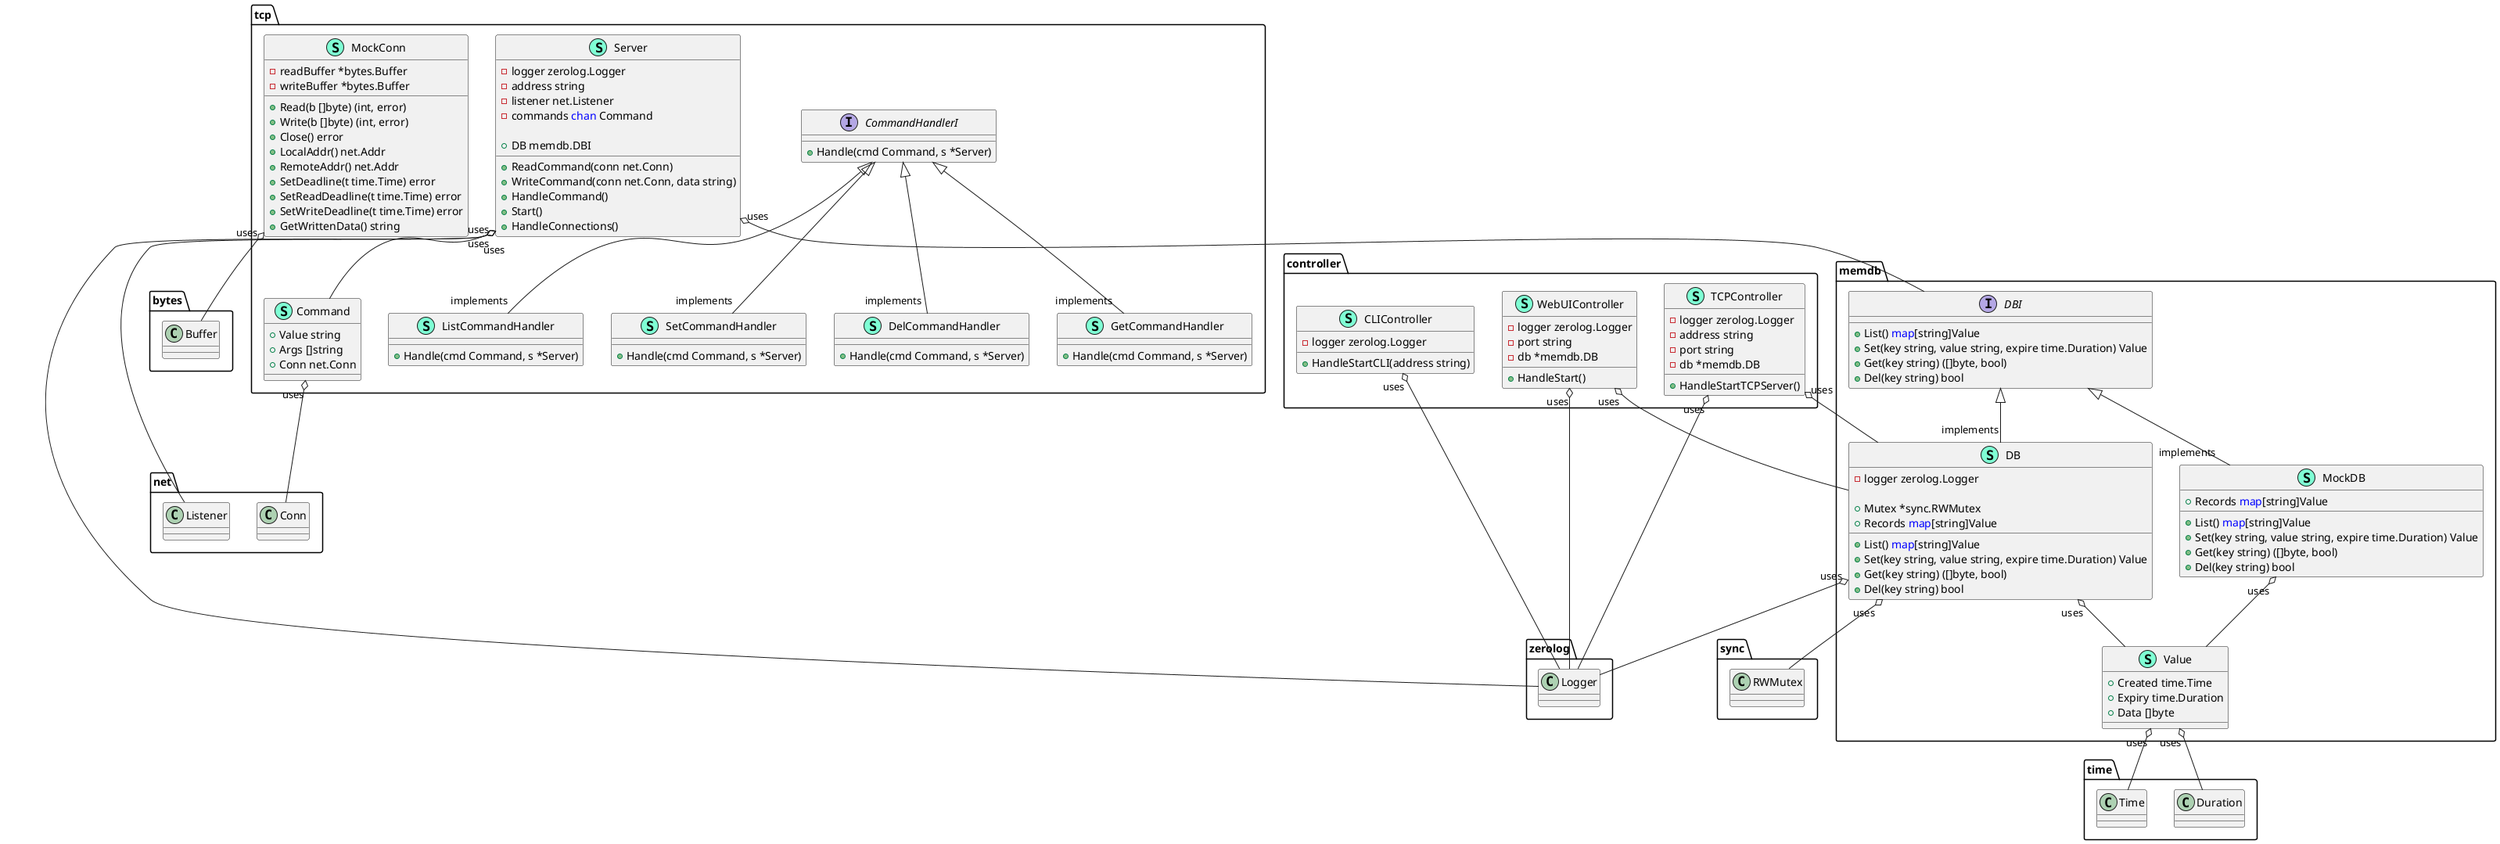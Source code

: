 @startuml
namespace controller {
    class CLIController << (S,Aquamarine) >> {
        - logger zerolog.Logger

        + HandleStartCLI(address string) 

    }
    class TCPController << (S,Aquamarine) >> {
        - logger zerolog.Logger
        - address string
        - port string
        - db *memdb.DB

        + HandleStartTCPServer() 

    }
    class WebUIController << (S,Aquamarine) >> {
        - logger zerolog.Logger
        - port string
        - db *memdb.DB

        + HandleStart() 

    }
}


"controller.CLIController""uses" o-- "zerolog.Logger"
"controller.TCPController""uses" o-- "memdb.DB"
"controller.TCPController""uses" o-- "zerolog.Logger"
"controller.WebUIController""uses" o-- "memdb.DB"
"controller.WebUIController""uses" o-- "zerolog.Logger"

namespace memdb {
    class DB << (S,Aquamarine) >> {
        - logger zerolog.Logger

        + Mutex *sync.RWMutex
        + Records <font color=blue>map</font>[string]Value

        + List() <font color=blue>map</font>[string]Value
        + Set(key string, value string, expire time.Duration) Value
        + Get(key string) ([]byte, bool)
        + Del(key string) bool

    }
    interface DBI  {
        + List() <font color=blue>map</font>[string]Value
        + Set(key string, value string, expire time.Duration) Value
        + Get(key string) ([]byte, bool)
        + Del(key string) bool

    }
    class MockDB << (S,Aquamarine) >> {
        + Records <font color=blue>map</font>[string]Value

        + List() <font color=blue>map</font>[string]Value
        + Set(key string, value string, expire time.Duration) Value
        + Get(key string) ([]byte, bool)
        + Del(key string) bool

    }
    class Value << (S,Aquamarine) >> {
        + Created time.Time
        + Expiry time.Duration
        + Data []byte

    }
}

"memdb.DBI" <|-- "implements""memdb.DB"
"memdb.DBI" <|-- "implements""memdb.MockDB"

"memdb.DB""uses" o-- "memdb.Value"
"memdb.DB""uses" o-- "sync.RWMutex"
"memdb.DB""uses" o-- "zerolog.Logger"
"memdb.MockDB""uses" o-- "memdb.Value"
"memdb.Value""uses" o-- "time.Duration"
"memdb.Value""uses" o-- "time.Time"

namespace tcp {
    class Command << (S,Aquamarine) >> {
        + Value string
        + Args []string
        + Conn net.Conn

    }
    interface CommandHandlerI  {
        + Handle(cmd Command, s *Server) 

    }
    class DelCommandHandler << (S,Aquamarine) >> {
        + Handle(cmd Command, s *Server) 

    }
    class GetCommandHandler << (S,Aquamarine) >> {
        + Handle(cmd Command, s *Server) 

    }
    class ListCommandHandler << (S,Aquamarine) >> {
        + Handle(cmd Command, s *Server) 

    }
    class MockConn << (S,Aquamarine) >> {
        - readBuffer *bytes.Buffer
        - writeBuffer *bytes.Buffer

        + Read(b []byte) (int, error)
        + Write(b []byte) (int, error)
        + Close() error
        + LocalAddr() net.Addr
        + RemoteAddr() net.Addr
        + SetDeadline(t time.Time) error
        + SetReadDeadline(t time.Time) error
        + SetWriteDeadline(t time.Time) error
        + GetWrittenData() string

    }
    class Server << (S,Aquamarine) >> {
        - logger zerolog.Logger
        - address string
        - listener net.Listener
        - commands <font color=blue>chan</font> Command

        + DB memdb.DBI

        + ReadCommand(conn net.Conn) 
        + WriteCommand(conn net.Conn, data string) 
        + HandleCommand() 
        + Start() 
        + HandleConnections() 

    }
    class SetCommandHandler << (S,Aquamarine) >> {
        + Handle(cmd Command, s *Server) 

    }
}

"tcp.CommandHandlerI" <|-- "implements""tcp.DelCommandHandler"
"tcp.CommandHandlerI" <|-- "implements""tcp.GetCommandHandler"
"tcp.CommandHandlerI" <|-- "implements""tcp.ListCommandHandler"
"tcp.CommandHandlerI" <|-- "implements""tcp.SetCommandHandler"

"tcp.Command""uses" o-- "net.Conn"
"tcp.MockConn""uses" o-- "bytes.Buffer"
"tcp.Server""uses" o-- "memdb.DBI"
"tcp.Server""uses" o-- "net.Listener"
"tcp.Server""uses" o-- "tcp.Command"
"tcp.Server""uses" o-- "zerolog.Logger"

@enduml
